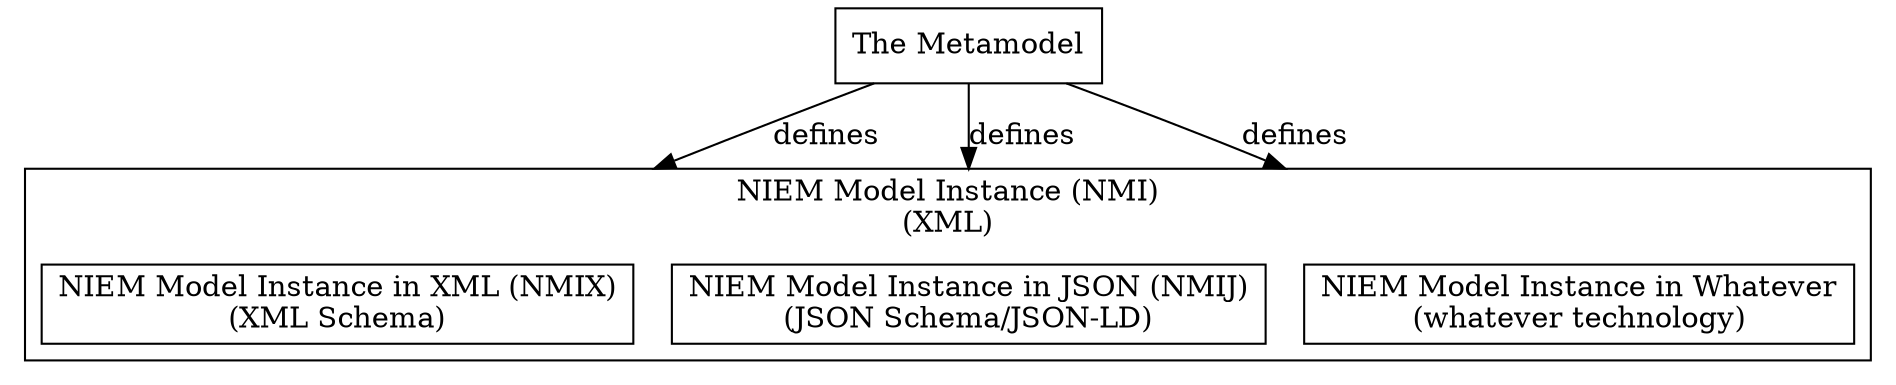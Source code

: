digraph terms {

compound=true;

	metamodel[label="The Metamodel", shape="box"];

	subgraph cluster0 {
	
		label="NIEM Model Instance (NMI)\n(XML)";
	
		nmix[label="NIEM Model Instance in XML (NMIX)\n(XML Schema)", shape="box"];
		nmij[label="NIEM Model Instance in JSON (NMIJ)\n(JSON Schema/JSON-LD)", shape="box"];
		nmiw[label="NIEM Model Instance in Whatever\n(whatever technology)", shape="box"];

	}


	metamodel -> nmix[lhead="cluster0", label="defines"];
	metamodel -> nmij[lhead="cluster0", label="defines"];
	metamodel -> nmiw[lhead="cluster0", label="defines"];

}